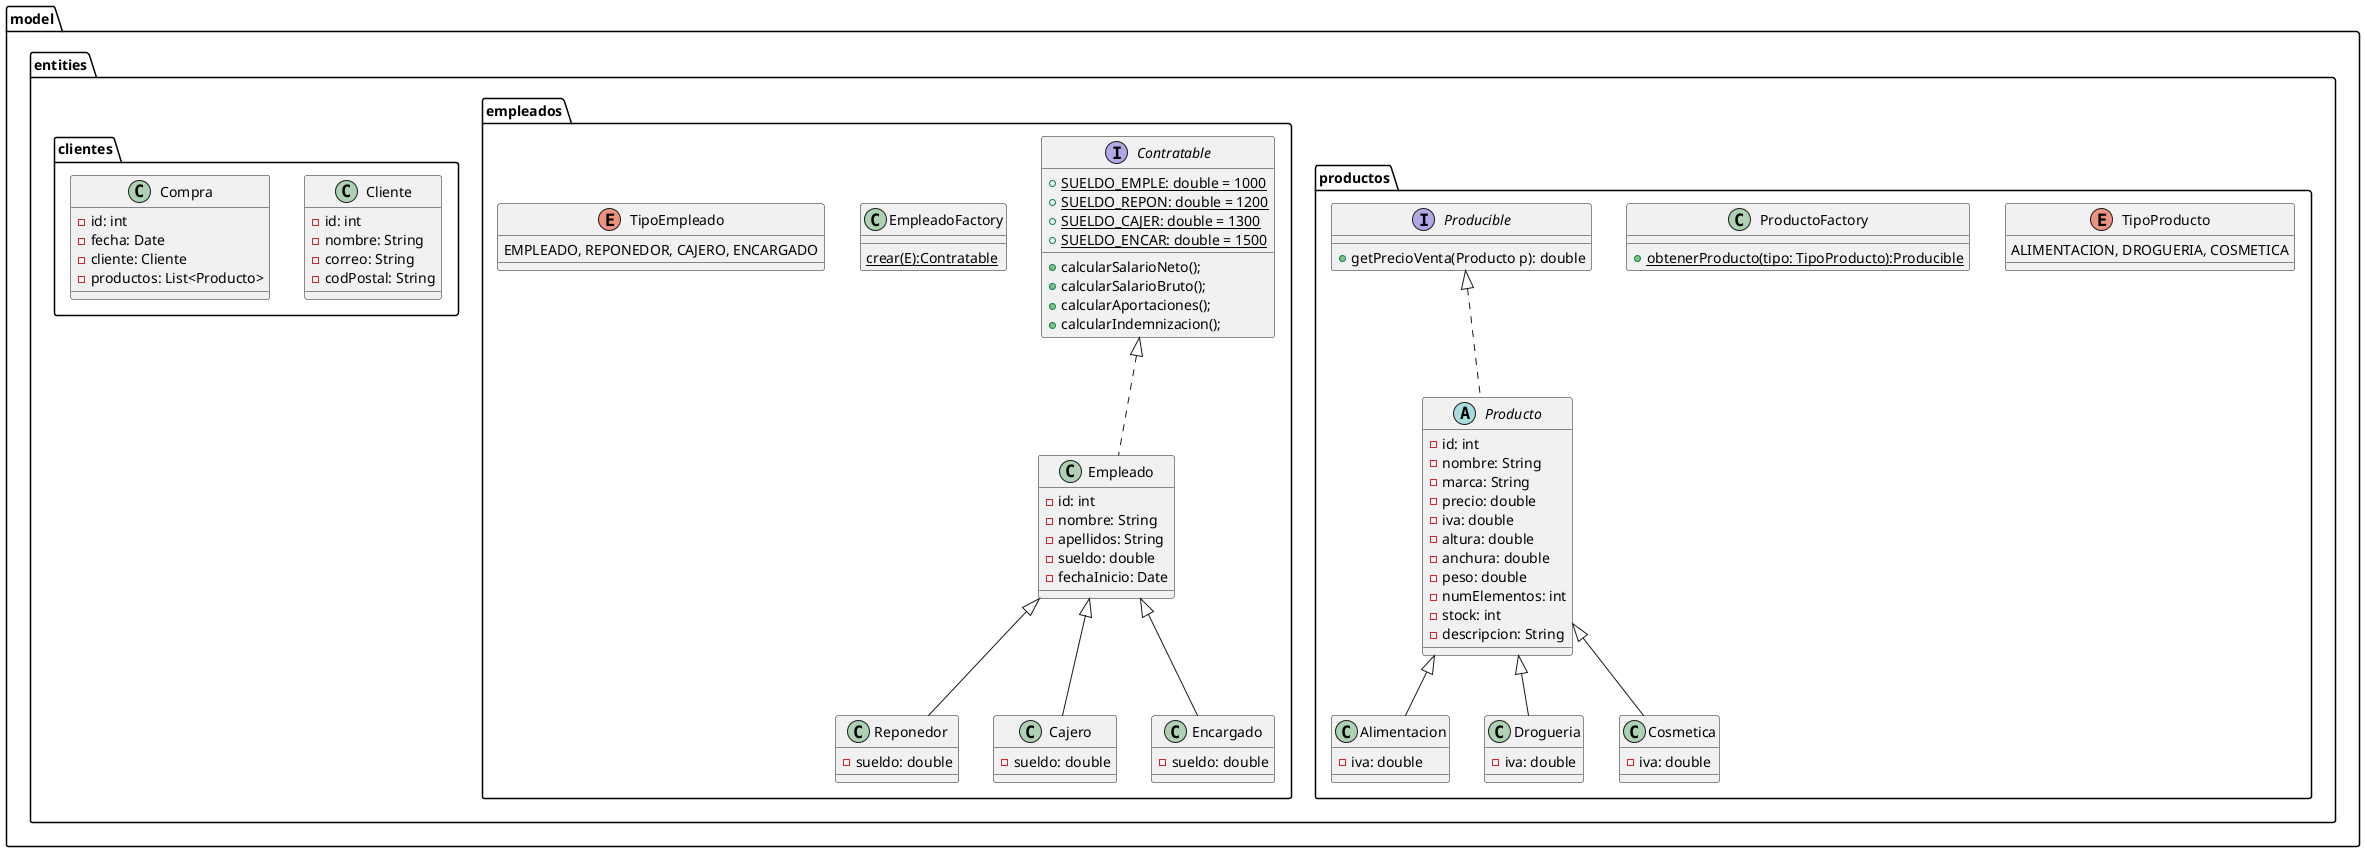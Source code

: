 @startuml MercaDAW

package model{
    package entities {
        package productos{
            enum TipoProducto{
                ALIMENTACION, DROGUERIA, COSMETICA
            }

            class ProductoFactory{
                + {static} obtenerProducto(tipo: TipoProducto):Producible    
            }

            interface Producible{
                + getPrecioVenta(Producto p): double
            }

            abstract class Producto {
                - id: int
                - nombre: String
                - marca: String
                - precio: double
                - iva: double
                - altura: double
                - anchura: double
                - peso: double
                - numElementos: int
                - stock: int
                - descripcion: String
            }

            class Alimentacion {
                - iva: double
            }

            class Drogueria {
                - iva: double
            }

            class Cosmetica {
                - iva: double
            }

            Producible <|.. Producto
            Producto <|-- Alimentacion
            Producto <|-- Drogueria
            Producto <|-- Cosmetica

        }

        package empleados {
            interface Contratable {
                + {static} SUELDO_EMPLE: double = 1000
                + {static} SUELDO_REPON: double = 1200
                + {static} SUELDO_CAJER: double = 1300
                + {static} SUELDO_ENCAR: double = 1500
                + calcularSalarioNeto();
                + calcularSalarioBruto();
                + calcularAportaciones();
                + calcularIndemnizacion();
            }

            class EmpleadoFactory{
                {static} crear(E):Contratable
            }

            enum TipoEmpleado{
                EMPLEADO, REPONEDOR, CAJERO, ENCARGADO
            }

            class Empleado {
                - id: int
                - nombre: String
                - apellidos: String
                - sueldo: double
                - fechaInicio: Date
            }

            class Reponedor {
                - sueldo: double
            }

            class Cajero {
                - sueldo: double
            }

            class Encargado {
                - sueldo: double
            }

            Contratable <|.. Empleado
            Empleado <|-- Encargado
            Empleado <|-- Reponedor
            Empleado <|-- Cajero
        }

        package clientes {
            class Cliente {
                - id: int
                - nombre: String 
                - correo: String 
                - codPostal: String
            }

            class Compra {
                - id: int
                - fecha: Date
                - cliente: Cliente
                - productos: List<Producto>
            }
        }
    }
}
@enduml